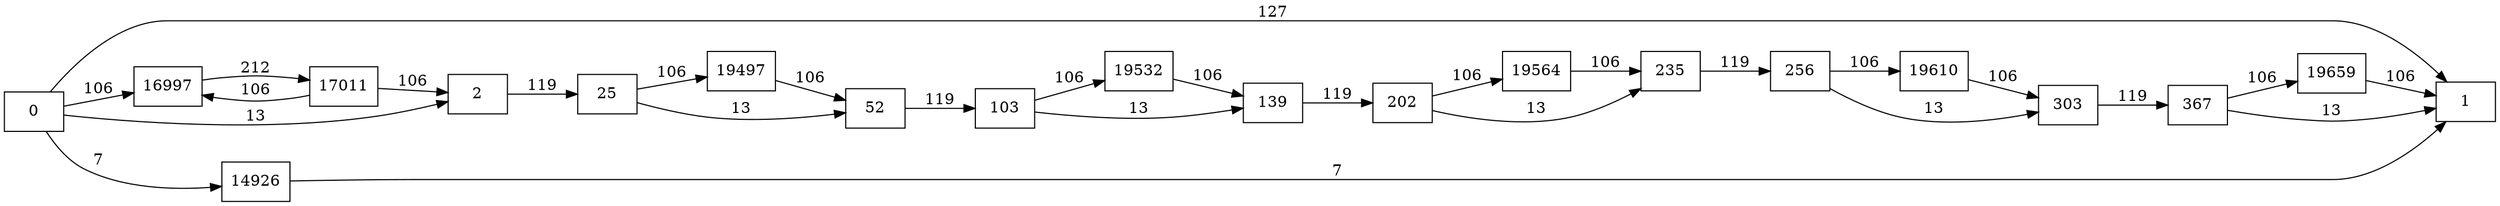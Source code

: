 digraph {
	graph [rankdir=LR]
	node [shape=rectangle]
	2 -> 25 [label=119]
	25 -> 52 [label=13]
	25 -> 19497 [label=106]
	52 -> 103 [label=119]
	103 -> 139 [label=13]
	103 -> 19532 [label=106]
	139 -> 202 [label=119]
	202 -> 235 [label=13]
	202 -> 19564 [label=106]
	235 -> 256 [label=119]
	256 -> 303 [label=13]
	256 -> 19610 [label=106]
	303 -> 367 [label=119]
	367 -> 1 [label=13]
	367 -> 19659 [label=106]
	14926 -> 1 [label=7]
	16997 -> 17011 [label=212]
	17011 -> 16997 [label=106]
	17011 -> 2 [label=106]
	19497 -> 52 [label=106]
	19532 -> 139 [label=106]
	19564 -> 235 [label=106]
	19610 -> 303 [label=106]
	19659 -> 1 [label=106]
	0 -> 2 [label=13]
	0 -> 1 [label=127]
	0 -> 14926 [label=7]
	0 -> 16997 [label=106]
}
